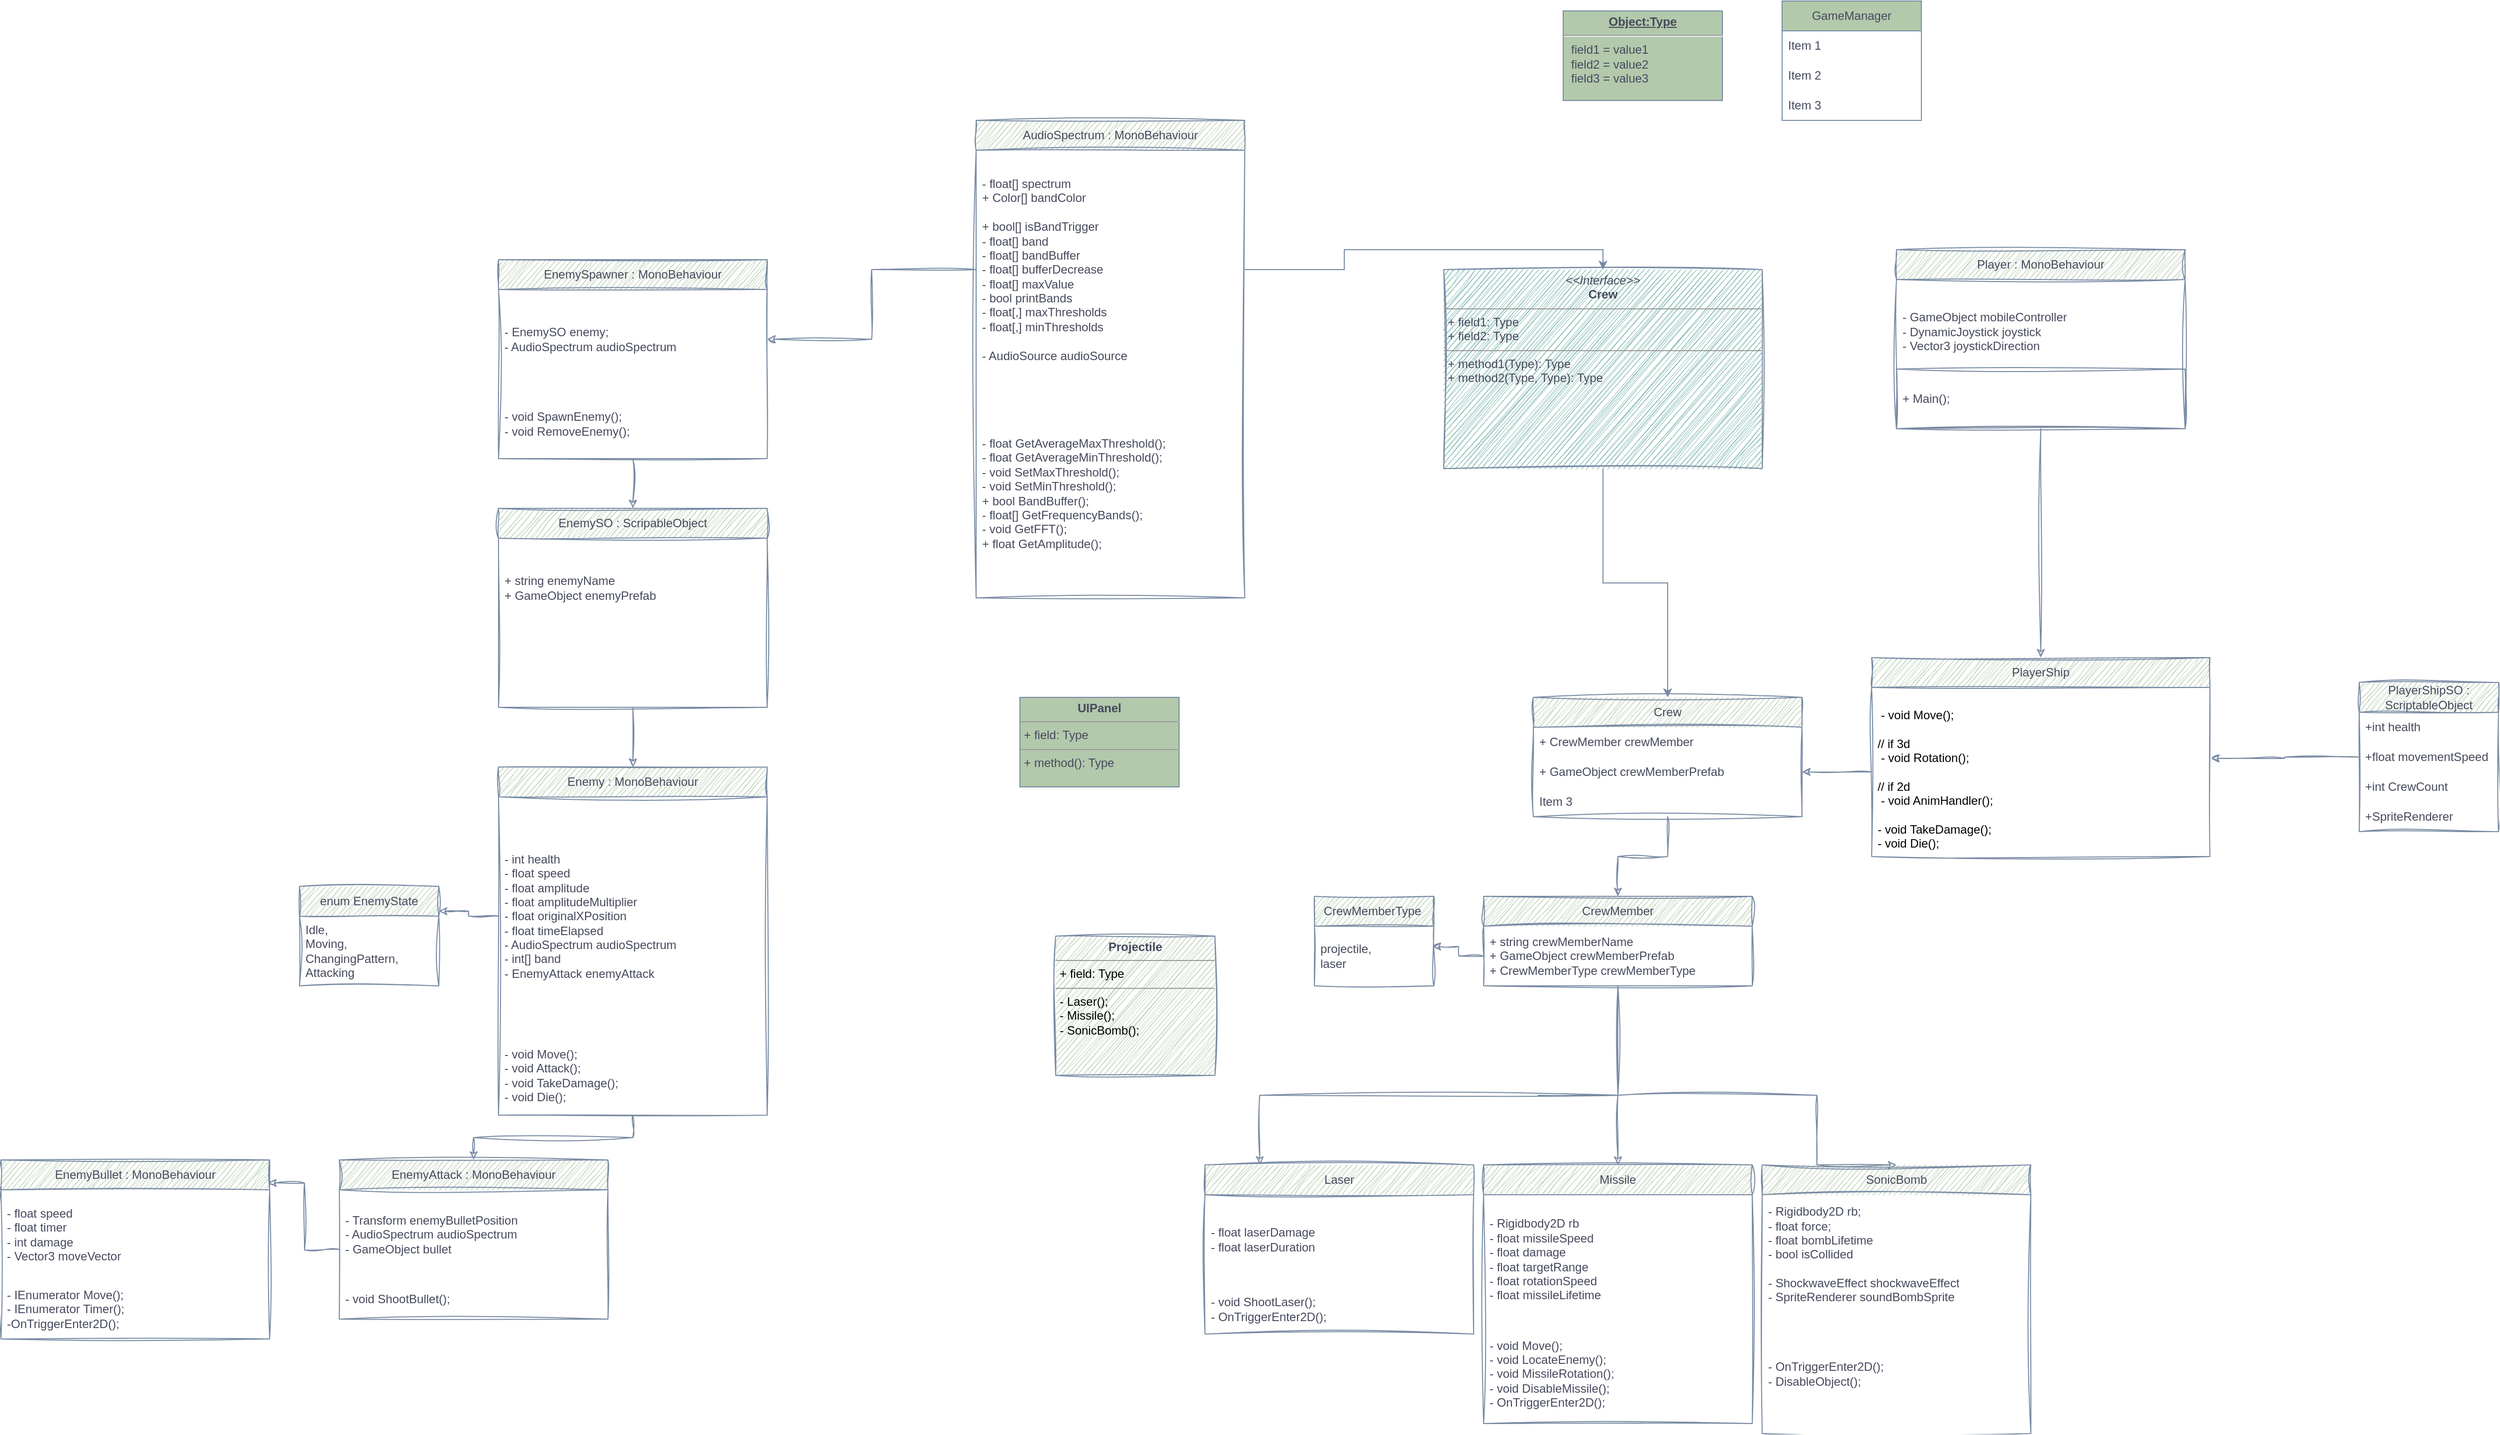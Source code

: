 <mxfile version="22.1.18" type="github">
  <diagram name="Sayfa -1" id="yCrZOPDf6HmHTxJyL4QL">
    <mxGraphModel dx="3434" dy="2573" grid="1" gridSize="10" guides="1" tooltips="1" connect="1" arrows="1" fold="1" page="1" pageScale="1" pageWidth="827" pageHeight="1169" background="none" math="0" shadow="0">
      <root>
        <mxCell id="0" />
        <mxCell id="1" parent="0" />
        <mxCell id="bwt9VeVOE_LFPgZfpiQ7-2" value="AudioSpectrum : MonoBehaviour" style="swimlane;fontStyle=0;childLayout=stackLayout;horizontal=1;startSize=30;horizontalStack=0;resizeParent=1;resizeParentMax=0;resizeLast=0;collapsible=1;marginBottom=0;whiteSpace=wrap;html=1;labelBackgroundColor=none;rounded=0;sketch=1;curveFitting=1;jiggle=2;fillColor=#B2C9AB;strokeColor=#788AA3;fontColor=#46495D;" vertex="1" parent="1">
          <mxGeometry x="210" y="-430" width="270" height="480" as="geometry">
            <mxRectangle x="330" y="430" width="60" height="30" as="alternateBounds" />
          </mxGeometry>
        </mxCell>
        <mxCell id="bwt9VeVOE_LFPgZfpiQ7-3" value="- float[] spectrum&lt;br&gt;+ Color[] bandColor&lt;br&gt;&lt;br&gt;+ bool[] isBandTrigger&lt;br&gt;- float[] band&lt;br&gt;- float[] bandBuffer&lt;br&gt;- float[] bufferDecrease&lt;br&gt;- float[] maxValue&lt;br&gt;- bool printBands&lt;br&gt;- float[,] maxThresholds&lt;br&gt;- float[,] minThresholds&lt;br&gt;&lt;br&gt;- AudioSource audioSource" style="text;strokeColor=none;fillColor=none;align=left;verticalAlign=middle;spacingLeft=4;spacingRight=4;overflow=hidden;points=[[0,0.5],[1,0.5]];portConstraint=eastwest;rotatable=0;whiteSpace=wrap;html=1;labelBackgroundColor=none;rounded=0;sketch=1;curveFitting=1;jiggle=2;fontColor=#46495D;" vertex="1" parent="bwt9VeVOE_LFPgZfpiQ7-2">
          <mxGeometry y="30" width="270" height="240" as="geometry" />
        </mxCell>
        <mxCell id="bwt9VeVOE_LFPgZfpiQ7-4" value="- float GetAverageMaxThreshold();&lt;br&gt;- float GetAverageMinThreshold();&lt;br&gt;- void SetMaxThreshold();&lt;br&gt;- void SetMinThreshold();&lt;br&gt;+ bool BandBuffer();&lt;br&gt;- float[] GetFrequencyBands();&lt;br&gt;- void GetFFT();&lt;br&gt;+ float GetAmplitude();" style="text;fillColor=none;align=left;verticalAlign=middle;spacingLeft=4;spacingRight=4;overflow=hidden;points=[[0,0.5],[1,0.5]];portConstraint=eastwest;rotatable=0;whiteSpace=wrap;html=1;labelBackgroundColor=none;rounded=0;sketch=1;curveFitting=1;jiggle=2;fontColor=#46495D;" vertex="1" parent="bwt9VeVOE_LFPgZfpiQ7-2">
          <mxGeometry y="270" width="270" height="210" as="geometry" />
        </mxCell>
        <mxCell id="bwt9VeVOE_LFPgZfpiQ7-5" style="edgeStyle=orthogonalEdgeStyle;rounded=0;orthogonalLoop=1;jettySize=auto;html=1;entryX=0.5;entryY=0;entryDx=0;entryDy=0;labelBackgroundColor=none;fontColor=default;sketch=1;curveFitting=1;jiggle=2;strokeColor=#788AA3;" edge="1" parent="1" source="bwt9VeVOE_LFPgZfpiQ7-6" target="bwt9VeVOE_LFPgZfpiQ7-40">
          <mxGeometry relative="1" as="geometry" />
        </mxCell>
        <mxCell id="bwt9VeVOE_LFPgZfpiQ7-6" value="Enemy : MonoBehaviour" style="swimlane;fontStyle=0;childLayout=stackLayout;horizontal=1;startSize=30;horizontalStack=0;resizeParent=1;resizeParentMax=0;resizeLast=0;collapsible=1;marginBottom=0;whiteSpace=wrap;html=1;labelBackgroundColor=none;rounded=0;sketch=1;curveFitting=1;jiggle=2;fillColor=#B2C9AB;strokeColor=#788AA3;fontColor=#46495D;" vertex="1" parent="1">
          <mxGeometry x="-270" y="220" width="270" height="350" as="geometry">
            <mxRectangle x="330" y="430" width="60" height="30" as="alternateBounds" />
          </mxGeometry>
        </mxCell>
        <mxCell id="bwt9VeVOE_LFPgZfpiQ7-7" value="- int health&lt;br&gt;- float speed&lt;br&gt;- float amplitude&lt;br&gt;- float amplitudeMultiplier&lt;br&gt;- float originalXPosition&lt;br&gt;- float timeElapsed&lt;br&gt;- AudioSpectrum audioSpectrum&lt;br&gt;- int[] band&lt;br&gt;- EnemyAttack enemyAttack" style="text;strokeColor=none;fillColor=none;align=left;verticalAlign=middle;spacingLeft=4;spacingRight=4;overflow=hidden;points=[[0,0.5],[1,0.5]];portConstraint=eastwest;rotatable=0;whiteSpace=wrap;html=1;labelBackgroundColor=none;rounded=0;sketch=1;curveFitting=1;jiggle=2;fontColor=#46495D;" vertex="1" parent="bwt9VeVOE_LFPgZfpiQ7-6">
          <mxGeometry y="30" width="270" height="240" as="geometry" />
        </mxCell>
        <mxCell id="bwt9VeVOE_LFPgZfpiQ7-8" value="- void Move();&lt;br&gt;- void Attack();&lt;br&gt;- void TakeDamage();&lt;br&gt;- void Die();" style="text;fillColor=none;align=left;verticalAlign=middle;spacingLeft=4;spacingRight=4;overflow=hidden;points=[[0,0.5],[1,0.5]];portConstraint=eastwest;rotatable=0;whiteSpace=wrap;html=1;labelBackgroundColor=none;rounded=0;sketch=1;curveFitting=1;jiggle=2;fontColor=#46495D;" vertex="1" parent="bwt9VeVOE_LFPgZfpiQ7-6">
          <mxGeometry y="270" width="270" height="80" as="geometry" />
        </mxCell>
        <mxCell id="bwt9VeVOE_LFPgZfpiQ7-77" style="edgeStyle=orthogonalEdgeStyle;rounded=0;orthogonalLoop=1;jettySize=auto;html=1;entryX=0.5;entryY=0;entryDx=0;entryDy=0;labelBackgroundColor=none;fontColor=default;sketch=1;curveFitting=1;jiggle=2;strokeColor=#788AA3;" edge="1" parent="1" source="bwt9VeVOE_LFPgZfpiQ7-9" target="bwt9VeVOE_LFPgZfpiQ7-60">
          <mxGeometry relative="1" as="geometry" />
        </mxCell>
        <mxCell id="bwt9VeVOE_LFPgZfpiQ7-9" value="Player : MonoBehaviour&lt;br&gt;" style="swimlane;fontStyle=0;childLayout=stackLayout;horizontal=1;startSize=30;horizontalStack=0;resizeParent=1;resizeParentMax=0;resizeLast=0;collapsible=1;marginBottom=0;whiteSpace=wrap;html=1;labelBackgroundColor=none;rounded=0;sketch=1;curveFitting=1;jiggle=2;fillColor=#B2C9AB;strokeColor=#788AA3;fontColor=#46495D;" vertex="1" parent="1">
          <mxGeometry x="1135" y="-300" width="290" height="180" as="geometry">
            <mxRectangle x="330" y="430" width="60" height="30" as="alternateBounds" />
          </mxGeometry>
        </mxCell>
        <mxCell id="bwt9VeVOE_LFPgZfpiQ7-10" value="&lt;br&gt;- GameObject mobileController&lt;br&gt;- DynamicJoystick joystick&lt;br&gt;- Vector3 joystickDirection" style="text;strokeColor=none;fillColor=none;align=left;verticalAlign=middle;spacingLeft=4;spacingRight=4;overflow=hidden;points=[[0,0.5],[1,0.5]];portConstraint=eastwest;rotatable=0;whiteSpace=wrap;html=1;labelBackgroundColor=none;rounded=0;sketch=1;curveFitting=1;jiggle=2;fontColor=#46495D;" vertex="1" parent="bwt9VeVOE_LFPgZfpiQ7-9">
          <mxGeometry y="30" width="290" height="90" as="geometry" />
        </mxCell>
        <mxCell id="bwt9VeVOE_LFPgZfpiQ7-11" value="+ Main();" style="text;fillColor=none;align=left;verticalAlign=middle;spacingLeft=4;spacingRight=4;overflow=hidden;points=[[0,0.5],[1,0.5]];portConstraint=eastwest;rotatable=0;whiteSpace=wrap;html=1;labelBackgroundColor=none;rounded=0;sketch=1;curveFitting=1;jiggle=2;fontColor=#46495D;strokeColor=#788AA3;" vertex="1" parent="bwt9VeVOE_LFPgZfpiQ7-9">
          <mxGeometry y="120" width="290" height="60" as="geometry" />
        </mxCell>
        <mxCell id="bwt9VeVOE_LFPgZfpiQ7-12" style="edgeStyle=orthogonalEdgeStyle;rounded=0;orthogonalLoop=1;jettySize=auto;html=1;entryX=0.5;entryY=0;entryDx=0;entryDy=0;labelBackgroundColor=none;fontColor=default;sketch=1;curveFitting=1;jiggle=2;strokeColor=#788AA3;" edge="1" parent="1" source="bwt9VeVOE_LFPgZfpiQ7-13" target="bwt9VeVOE_LFPgZfpiQ7-22">
          <mxGeometry relative="1" as="geometry" />
        </mxCell>
        <mxCell id="bwt9VeVOE_LFPgZfpiQ7-13" value="Crew" style="swimlane;fontStyle=0;childLayout=stackLayout;horizontal=1;startSize=30;horizontalStack=0;resizeParent=1;resizeParentMax=0;resizeLast=0;collapsible=1;marginBottom=0;whiteSpace=wrap;html=1;labelBackgroundColor=none;rounded=0;sketch=1;curveFitting=1;jiggle=2;fillColor=#B2C9AB;strokeColor=#788AA3;fontColor=#46495D;" vertex="1" parent="1">
          <mxGeometry x="770" y="150" width="270" height="120" as="geometry">
            <mxRectangle x="330" y="430" width="60" height="30" as="alternateBounds" />
          </mxGeometry>
        </mxCell>
        <mxCell id="bwt9VeVOE_LFPgZfpiQ7-14" value="+ CrewMember crewMember" style="text;strokeColor=none;fillColor=none;align=left;verticalAlign=middle;spacingLeft=4;spacingRight=4;overflow=hidden;points=[[0,0.5],[1,0.5]];portConstraint=eastwest;rotatable=0;whiteSpace=wrap;html=1;labelBackgroundColor=none;rounded=0;sketch=1;curveFitting=1;jiggle=2;fontColor=#46495D;" vertex="1" parent="bwt9VeVOE_LFPgZfpiQ7-13">
          <mxGeometry y="30" width="270" height="30" as="geometry" />
        </mxCell>
        <mxCell id="bwt9VeVOE_LFPgZfpiQ7-15" value="+ GameObject crewMemberPrefab" style="text;strokeColor=none;fillColor=none;align=left;verticalAlign=middle;spacingLeft=4;spacingRight=4;overflow=hidden;points=[[0,0.5],[1,0.5]];portConstraint=eastwest;rotatable=0;whiteSpace=wrap;html=1;labelBackgroundColor=none;rounded=0;sketch=1;curveFitting=1;jiggle=2;fontColor=#46495D;" vertex="1" parent="bwt9VeVOE_LFPgZfpiQ7-13">
          <mxGeometry y="60" width="270" height="30" as="geometry" />
        </mxCell>
        <mxCell id="bwt9VeVOE_LFPgZfpiQ7-16" value="Item 3" style="text;strokeColor=none;fillColor=none;align=left;verticalAlign=middle;spacingLeft=4;spacingRight=4;overflow=hidden;points=[[0,0.5],[1,0.5]];portConstraint=eastwest;rotatable=0;whiteSpace=wrap;html=1;labelBackgroundColor=none;rounded=0;sketch=1;curveFitting=1;jiggle=2;fontColor=#46495D;" vertex="1" parent="bwt9VeVOE_LFPgZfpiQ7-13">
          <mxGeometry y="90" width="270" height="30" as="geometry" />
        </mxCell>
        <mxCell id="bwt9VeVOE_LFPgZfpiQ7-20" style="edgeStyle=orthogonalEdgeStyle;rounded=0;orthogonalLoop=1;jettySize=auto;html=1;labelBackgroundColor=none;fontColor=default;sketch=1;curveFitting=1;jiggle=2;strokeColor=#788AA3;" edge="1" parent="1" source="bwt9VeVOE_LFPgZfpiQ7-22" target="bwt9VeVOE_LFPgZfpiQ7-24">
          <mxGeometry relative="1" as="geometry">
            <Array as="points">
              <mxPoint x="855" y="550" />
              <mxPoint x="495" y="550" />
            </Array>
          </mxGeometry>
        </mxCell>
        <mxCell id="bwt9VeVOE_LFPgZfpiQ7-21" style="edgeStyle=orthogonalEdgeStyle;rounded=0;orthogonalLoop=1;jettySize=auto;html=1;entryX=0.5;entryY=0;entryDx=0;entryDy=0;labelBackgroundColor=none;fontColor=default;sketch=1;curveFitting=1;jiggle=2;strokeColor=#788AA3;" edge="1" parent="1" source="bwt9VeVOE_LFPgZfpiQ7-22" target="bwt9VeVOE_LFPgZfpiQ7-31">
          <mxGeometry relative="1" as="geometry">
            <Array as="points">
              <mxPoint x="855" y="550" />
              <mxPoint x="1055" y="550" />
            </Array>
          </mxGeometry>
        </mxCell>
        <mxCell id="bwt9VeVOE_LFPgZfpiQ7-22" value="CrewMember" style="swimlane;fontStyle=0;childLayout=stackLayout;horizontal=1;startSize=30;horizontalStack=0;resizeParent=1;resizeParentMax=0;resizeLast=0;collapsible=1;marginBottom=0;whiteSpace=wrap;html=1;labelBackgroundColor=none;rounded=0;sketch=1;curveFitting=1;jiggle=2;fillColor=#B2C9AB;strokeColor=#788AA3;fontColor=#46495D;" vertex="1" parent="1">
          <mxGeometry x="720" y="350" width="270" height="90" as="geometry">
            <mxRectangle x="330" y="430" width="60" height="30" as="alternateBounds" />
          </mxGeometry>
        </mxCell>
        <mxCell id="bwt9VeVOE_LFPgZfpiQ7-23" value="+ string crewMemberName&lt;br&gt;+ GameObject crewMemberPrefab&lt;br&gt;+ CrewMemberType crewMemberType" style="text;strokeColor=none;fillColor=none;align=left;verticalAlign=middle;spacingLeft=4;spacingRight=4;overflow=hidden;points=[[0,0.5],[1,0.5]];portConstraint=eastwest;rotatable=0;whiteSpace=wrap;html=1;labelBackgroundColor=none;rounded=0;sketch=1;curveFitting=1;jiggle=2;fontColor=#46495D;" vertex="1" parent="bwt9VeVOE_LFPgZfpiQ7-22">
          <mxGeometry y="30" width="270" height="60" as="geometry" />
        </mxCell>
        <mxCell id="bwt9VeVOE_LFPgZfpiQ7-24" value="Laser" style="swimlane;fontStyle=0;childLayout=stackLayout;horizontal=1;startSize=30;horizontalStack=0;resizeParent=1;resizeParentMax=0;resizeLast=0;collapsible=1;marginBottom=0;whiteSpace=wrap;html=1;labelBackgroundColor=none;rounded=0;sketch=1;curveFitting=1;jiggle=2;fillColor=#B2C9AB;strokeColor=#788AA3;fontColor=#46495D;" vertex="1" parent="1">
          <mxGeometry x="440" y="620" width="270" height="170" as="geometry">
            <mxRectangle x="330" y="430" width="60" height="30" as="alternateBounds" />
          </mxGeometry>
        </mxCell>
        <mxCell id="bwt9VeVOE_LFPgZfpiQ7-25" value="- float laserDamage&lt;br&gt;- float laserDuration" style="text;strokeColor=none;fillColor=none;align=left;verticalAlign=middle;spacingLeft=4;spacingRight=4;overflow=hidden;points=[[0,0.5],[1,0.5]];portConstraint=eastwest;rotatable=0;whiteSpace=wrap;html=1;labelBackgroundColor=none;rounded=0;sketch=1;curveFitting=1;jiggle=2;fontColor=#46495D;" vertex="1" parent="bwt9VeVOE_LFPgZfpiQ7-24">
          <mxGeometry y="30" width="270" height="90" as="geometry" />
        </mxCell>
        <mxCell id="bwt9VeVOE_LFPgZfpiQ7-26" value="- void ShootLaser();&lt;br&gt;- OnTriggerEnter2D();" style="text;fillColor=none;align=left;verticalAlign=middle;spacingLeft=4;spacingRight=4;overflow=hidden;points=[[0,0.5],[1,0.5]];portConstraint=eastwest;rotatable=0;whiteSpace=wrap;html=1;labelBackgroundColor=none;rounded=0;sketch=1;curveFitting=1;jiggle=2;fontColor=#46495D;" vertex="1" parent="bwt9VeVOE_LFPgZfpiQ7-24">
          <mxGeometry y="120" width="270" height="50" as="geometry" />
        </mxCell>
        <mxCell id="bwt9VeVOE_LFPgZfpiQ7-27" style="edgeStyle=orthogonalEdgeStyle;rounded=0;orthogonalLoop=1;jettySize=auto;html=1;labelBackgroundColor=none;fontColor=default;sketch=1;curveFitting=1;jiggle=2;strokeColor=#788AA3;" edge="1" parent="1" target="bwt9VeVOE_LFPgZfpiQ7-28">
          <mxGeometry relative="1" as="geometry">
            <mxPoint x="775" y="550" as="sourcePoint" />
            <Array as="points">
              <mxPoint x="855" y="550" />
            </Array>
          </mxGeometry>
        </mxCell>
        <mxCell id="bwt9VeVOE_LFPgZfpiQ7-28" value="Missile" style="swimlane;fontStyle=0;childLayout=stackLayout;horizontal=1;startSize=30;horizontalStack=0;resizeParent=1;resizeParentMax=0;resizeLast=0;collapsible=1;marginBottom=0;whiteSpace=wrap;html=1;labelBackgroundColor=none;rounded=0;sketch=1;curveFitting=1;jiggle=2;fillColor=#B2C9AB;strokeColor=#788AA3;fontColor=#46495D;" vertex="1" parent="1">
          <mxGeometry x="720" y="620" width="270" height="260" as="geometry">
            <mxRectangle x="330" y="430" width="60" height="30" as="alternateBounds" />
          </mxGeometry>
        </mxCell>
        <mxCell id="bwt9VeVOE_LFPgZfpiQ7-29" value="- Rigidbody2D rb&lt;br&gt;- float missileSpeed&lt;br&gt;- float damage&lt;br&gt;- float targetRange&lt;br&gt;- float rotationSpeed&lt;br&gt;- float missileLifetime" style="text;strokeColor=none;fillColor=none;align=left;verticalAlign=middle;spacingLeft=4;spacingRight=4;overflow=hidden;points=[[0,0.5],[1,0.5]];portConstraint=eastwest;rotatable=0;whiteSpace=wrap;html=1;labelBackgroundColor=none;rounded=0;sketch=1;curveFitting=1;jiggle=2;fontColor=#46495D;" vertex="1" parent="bwt9VeVOE_LFPgZfpiQ7-28">
          <mxGeometry y="30" width="270" height="130" as="geometry" />
        </mxCell>
        <mxCell id="bwt9VeVOE_LFPgZfpiQ7-30" value="- void Move();&lt;br&gt;- void LocateEnemy();&lt;br&gt;- void MissileRotation();&lt;br&gt;- void DisableMissile();&lt;br&gt;- OnTriggerEnter2D();" style="text;fillColor=none;align=left;verticalAlign=middle;spacingLeft=4;spacingRight=4;overflow=hidden;points=[[0,0.5],[1,0.5]];portConstraint=eastwest;rotatable=0;whiteSpace=wrap;html=1;labelBackgroundColor=none;rounded=0;sketch=1;curveFitting=1;jiggle=2;fontColor=#46495D;" vertex="1" parent="bwt9VeVOE_LFPgZfpiQ7-28">
          <mxGeometry y="160" width="270" height="100" as="geometry" />
        </mxCell>
        <mxCell id="bwt9VeVOE_LFPgZfpiQ7-31" value="SonicBomb" style="swimlane;fontStyle=0;childLayout=stackLayout;horizontal=1;startSize=30;horizontalStack=0;resizeParent=1;resizeParentMax=0;resizeLast=0;collapsible=1;marginBottom=0;whiteSpace=wrap;html=1;labelBackgroundColor=none;rounded=0;sketch=1;curveFitting=1;jiggle=2;fillColor=#B2C9AB;strokeColor=#788AA3;fontColor=#46495D;" vertex="1" parent="1">
          <mxGeometry x="1000" y="620" width="270" height="270" as="geometry">
            <mxRectangle x="330" y="430" width="60" height="30" as="alternateBounds" />
          </mxGeometry>
        </mxCell>
        <mxCell id="bwt9VeVOE_LFPgZfpiQ7-32" value="- Rigidbody2D rb;&lt;br&gt;- float force;&lt;br&gt;- float bombLifetime&lt;br&gt;- bool isCollided&lt;br&gt;&lt;br&gt;- ShockwaveEffect shockwaveEffect&lt;br&gt;- SpriteRenderer soundBombSprite" style="text;strokeColor=none;fillColor=none;align=left;verticalAlign=middle;spacingLeft=4;spacingRight=4;overflow=hidden;points=[[0,0.5],[1,0.5]];portConstraint=eastwest;rotatable=0;whiteSpace=wrap;html=1;labelBackgroundColor=none;rounded=0;sketch=1;curveFitting=1;jiggle=2;fontColor=#46495D;" vertex="1" parent="bwt9VeVOE_LFPgZfpiQ7-31">
          <mxGeometry y="30" width="270" height="120" as="geometry" />
        </mxCell>
        <mxCell id="bwt9VeVOE_LFPgZfpiQ7-33" value="- OnTriggerEnter2D();&lt;br&gt;- DisableObject();" style="text;fillColor=none;align=left;verticalAlign=middle;spacingLeft=4;spacingRight=4;overflow=hidden;points=[[0,0.5],[1,0.5]];portConstraint=eastwest;rotatable=0;whiteSpace=wrap;html=1;labelBackgroundColor=none;rounded=0;sketch=1;curveFitting=1;jiggle=2;fontColor=#46495D;" vertex="1" parent="bwt9VeVOE_LFPgZfpiQ7-31">
          <mxGeometry y="150" width="270" height="120" as="geometry" />
        </mxCell>
        <mxCell id="bwt9VeVOE_LFPgZfpiQ7-34" value="CrewMemberType&amp;nbsp;" style="swimlane;fontStyle=0;childLayout=stackLayout;horizontal=1;startSize=30;horizontalStack=0;resizeParent=1;resizeParentMax=0;resizeLast=0;collapsible=1;marginBottom=0;whiteSpace=wrap;html=1;labelBackgroundColor=none;rounded=0;sketch=1;curveFitting=1;jiggle=2;fillColor=#B2C9AB;strokeColor=#788AA3;fontColor=#46495D;" vertex="1" parent="1">
          <mxGeometry x="550" y="350" width="120" height="90" as="geometry">
            <mxRectangle x="550" y="350" width="60" height="30" as="alternateBounds" />
          </mxGeometry>
        </mxCell>
        <mxCell id="bwt9VeVOE_LFPgZfpiQ7-35" value="projectile,&lt;br&gt;laser" style="text;strokeColor=none;fillColor=none;align=left;verticalAlign=middle;spacingLeft=4;spacingRight=4;overflow=hidden;points=[[0,0.5],[1,0.5]];portConstraint=eastwest;rotatable=0;whiteSpace=wrap;html=1;labelBackgroundColor=none;rounded=0;sketch=1;curveFitting=1;jiggle=2;fontColor=#46495D;" vertex="1" parent="bwt9VeVOE_LFPgZfpiQ7-34">
          <mxGeometry y="30" width="120" height="60" as="geometry" />
        </mxCell>
        <mxCell id="bwt9VeVOE_LFPgZfpiQ7-36" style="edgeStyle=orthogonalEdgeStyle;rounded=0;orthogonalLoop=1;jettySize=auto;html=1;exitX=0;exitY=0.5;exitDx=0;exitDy=0;entryX=0.989;entryY=0.342;entryDx=0;entryDy=0;entryPerimeter=0;labelBackgroundColor=none;fontColor=default;sketch=1;curveFitting=1;jiggle=2;strokeColor=#788AA3;" edge="1" parent="1" source="bwt9VeVOE_LFPgZfpiQ7-23" target="bwt9VeVOE_LFPgZfpiQ7-35">
          <mxGeometry relative="1" as="geometry" />
        </mxCell>
        <mxCell id="bwt9VeVOE_LFPgZfpiQ7-37" value="enum EnemyState" style="swimlane;fontStyle=0;childLayout=stackLayout;horizontal=1;startSize=30;horizontalStack=0;resizeParent=1;resizeParentMax=0;resizeLast=0;collapsible=1;marginBottom=0;whiteSpace=wrap;html=1;labelBackgroundColor=none;rounded=0;sketch=1;curveFitting=1;jiggle=2;fillColor=#B2C9AB;strokeColor=#788AA3;fontColor=#46495D;" vertex="1" parent="1">
          <mxGeometry x="-470" y="340" width="140" height="100" as="geometry">
            <mxRectangle x="330" y="430" width="60" height="30" as="alternateBounds" />
          </mxGeometry>
        </mxCell>
        <mxCell id="bwt9VeVOE_LFPgZfpiQ7-38" value="Idle,&lt;br&gt;Moving,&lt;br&gt;ChangingPattern,&lt;br&gt;Attacking" style="text;strokeColor=none;fillColor=none;align=left;verticalAlign=middle;spacingLeft=4;spacingRight=4;overflow=hidden;points=[[0,0.5],[1,0.5]];portConstraint=eastwest;rotatable=0;whiteSpace=wrap;html=1;labelBackgroundColor=none;rounded=0;sketch=1;curveFitting=1;jiggle=2;fontColor=#46495D;" vertex="1" parent="bwt9VeVOE_LFPgZfpiQ7-37">
          <mxGeometry y="30" width="140" height="70" as="geometry" />
        </mxCell>
        <mxCell id="bwt9VeVOE_LFPgZfpiQ7-39" style="edgeStyle=orthogonalEdgeStyle;rounded=0;orthogonalLoop=1;jettySize=auto;html=1;entryX=1;entryY=0.25;entryDx=0;entryDy=0;labelBackgroundColor=none;fontColor=default;sketch=1;curveFitting=1;jiggle=2;strokeColor=#788AA3;" edge="1" parent="1" source="bwt9VeVOE_LFPgZfpiQ7-7" target="bwt9VeVOE_LFPgZfpiQ7-37">
          <mxGeometry relative="1" as="geometry" />
        </mxCell>
        <mxCell id="bwt9VeVOE_LFPgZfpiQ7-40" value="EnemyAttack : MonoBehaviour" style="swimlane;fontStyle=0;childLayout=stackLayout;horizontal=1;startSize=30;horizontalStack=0;resizeParent=1;resizeParentMax=0;resizeLast=0;collapsible=1;marginBottom=0;whiteSpace=wrap;html=1;labelBackgroundColor=none;rounded=0;sketch=1;curveFitting=1;jiggle=2;fillColor=#B2C9AB;strokeColor=#788AA3;fontColor=#46495D;" vertex="1" parent="1">
          <mxGeometry x="-430" y="615" width="270" height="160" as="geometry">
            <mxRectangle x="330" y="430" width="60" height="30" as="alternateBounds" />
          </mxGeometry>
        </mxCell>
        <mxCell id="bwt9VeVOE_LFPgZfpiQ7-41" value="- Transform enemyBulletPosition&lt;br&gt;- AudioSpectrum audioSpectrum&lt;br&gt;- GameObject bullet" style="text;strokeColor=none;fillColor=none;align=left;verticalAlign=middle;spacingLeft=4;spacingRight=4;overflow=hidden;points=[[0,0.5],[1,0.5]];portConstraint=eastwest;rotatable=0;whiteSpace=wrap;html=1;labelBackgroundColor=none;rounded=0;sketch=1;curveFitting=1;jiggle=2;fontColor=#46495D;" vertex="1" parent="bwt9VeVOE_LFPgZfpiQ7-40">
          <mxGeometry y="30" width="270" height="90" as="geometry" />
        </mxCell>
        <mxCell id="bwt9VeVOE_LFPgZfpiQ7-42" value="- void ShootBullet();" style="text;fillColor=none;align=left;verticalAlign=middle;spacingLeft=4;spacingRight=4;overflow=hidden;points=[[0,0.5],[1,0.5]];portConstraint=eastwest;rotatable=0;whiteSpace=wrap;html=1;labelBackgroundColor=none;rounded=0;sketch=1;curveFitting=1;jiggle=2;fontColor=#46495D;" vertex="1" parent="bwt9VeVOE_LFPgZfpiQ7-40">
          <mxGeometry y="120" width="270" height="40" as="geometry" />
        </mxCell>
        <mxCell id="bwt9VeVOE_LFPgZfpiQ7-43" value="EnemyBullet : MonoBehaviour" style="swimlane;fontStyle=0;childLayout=stackLayout;horizontal=1;startSize=30;horizontalStack=0;resizeParent=1;resizeParentMax=0;resizeLast=0;collapsible=1;marginBottom=0;whiteSpace=wrap;html=1;labelBackgroundColor=none;rounded=0;sketch=1;curveFitting=1;jiggle=2;fillColor=#B2C9AB;strokeColor=#788AA3;fontColor=#46495D;" vertex="1" parent="1">
          <mxGeometry x="-770" y="615" width="270" height="180" as="geometry">
            <mxRectangle x="330" y="430" width="60" height="30" as="alternateBounds" />
          </mxGeometry>
        </mxCell>
        <mxCell id="bwt9VeVOE_LFPgZfpiQ7-44" value="- float speed&lt;br&gt;- float timer&lt;br&gt;- int damage&lt;br&gt;- Vector3 moveVector" style="text;strokeColor=none;fillColor=none;align=left;verticalAlign=middle;spacingLeft=4;spacingRight=4;overflow=hidden;points=[[0,0.5],[1,0.5]];portConstraint=eastwest;rotatable=0;whiteSpace=wrap;html=1;labelBackgroundColor=none;rounded=0;sketch=1;curveFitting=1;jiggle=2;fontColor=#46495D;" vertex="1" parent="bwt9VeVOE_LFPgZfpiQ7-43">
          <mxGeometry y="30" width="270" height="90" as="geometry" />
        </mxCell>
        <mxCell id="bwt9VeVOE_LFPgZfpiQ7-45" value="- IEnumerator Move();&lt;br&gt;- IEnumerator Timer();&lt;br&gt;-OnTriggerEnter2D();" style="text;fillColor=none;align=left;verticalAlign=middle;spacingLeft=4;spacingRight=4;overflow=hidden;points=[[0,0.5],[1,0.5]];portConstraint=eastwest;rotatable=0;whiteSpace=wrap;html=1;labelBackgroundColor=none;rounded=0;sketch=1;curveFitting=1;jiggle=2;fontColor=#46495D;" vertex="1" parent="bwt9VeVOE_LFPgZfpiQ7-43">
          <mxGeometry y="120" width="270" height="60" as="geometry" />
        </mxCell>
        <mxCell id="bwt9VeVOE_LFPgZfpiQ7-46" style="edgeStyle=orthogonalEdgeStyle;rounded=0;orthogonalLoop=1;jettySize=auto;html=1;entryX=0.994;entryY=0.129;entryDx=0;entryDy=0;entryPerimeter=0;labelBackgroundColor=none;fontColor=default;sketch=1;curveFitting=1;jiggle=2;strokeColor=#788AA3;" edge="1" parent="1" target="bwt9VeVOE_LFPgZfpiQ7-43">
          <mxGeometry relative="1" as="geometry">
            <mxPoint x="-430" y="705" as="sourcePoint" />
          </mxGeometry>
        </mxCell>
        <mxCell id="bwt9VeVOE_LFPgZfpiQ7-47" style="edgeStyle=orthogonalEdgeStyle;rounded=0;orthogonalLoop=1;jettySize=auto;html=1;entryX=0.5;entryY=0;entryDx=0;entryDy=0;labelBackgroundColor=none;fontColor=default;sketch=1;curveFitting=1;jiggle=2;strokeColor=#788AA3;" edge="1" parent="1" source="bwt9VeVOE_LFPgZfpiQ7-48" target="bwt9VeVOE_LFPgZfpiQ7-53">
          <mxGeometry relative="1" as="geometry" />
        </mxCell>
        <mxCell id="bwt9VeVOE_LFPgZfpiQ7-48" value="EnemySpawner : MonoBehaviour" style="swimlane;fontStyle=0;childLayout=stackLayout;horizontal=1;startSize=30;horizontalStack=0;resizeParent=1;resizeParentMax=0;resizeLast=0;collapsible=1;marginBottom=0;whiteSpace=wrap;html=1;labelBackgroundColor=none;rounded=0;sketch=1;curveFitting=1;jiggle=2;fillColor=#B2C9AB;strokeColor=#788AA3;fontColor=#46495D;" vertex="1" parent="1">
          <mxGeometry x="-270" y="-290" width="270" height="200" as="geometry">
            <mxRectangle x="330" y="430" width="60" height="30" as="alternateBounds" />
          </mxGeometry>
        </mxCell>
        <mxCell id="bwt9VeVOE_LFPgZfpiQ7-49" value="- EnemySO enemy;&lt;br&gt;- AudioSpectrum audioSpectrum" style="text;strokeColor=none;fillColor=none;align=left;verticalAlign=middle;spacingLeft=4;spacingRight=4;overflow=hidden;points=[[0,0.5],[1,0.5]];portConstraint=eastwest;rotatable=0;whiteSpace=wrap;html=1;labelBackgroundColor=none;rounded=0;sketch=1;curveFitting=1;jiggle=2;fontColor=#46495D;" vertex="1" parent="bwt9VeVOE_LFPgZfpiQ7-48">
          <mxGeometry y="30" width="270" height="100" as="geometry" />
        </mxCell>
        <mxCell id="bwt9VeVOE_LFPgZfpiQ7-50" value="- void SpawnEnemy();&lt;br&gt;- void RemoveEnemy();" style="text;fillColor=none;align=left;verticalAlign=middle;spacingLeft=4;spacingRight=4;overflow=hidden;points=[[0,0.5],[1,0.5]];portConstraint=eastwest;rotatable=0;whiteSpace=wrap;html=1;labelBackgroundColor=none;rounded=0;sketch=1;curveFitting=1;jiggle=2;fontColor=#46495D;" vertex="1" parent="bwt9VeVOE_LFPgZfpiQ7-48">
          <mxGeometry y="130" width="270" height="70" as="geometry" />
        </mxCell>
        <mxCell id="bwt9VeVOE_LFPgZfpiQ7-51" style="edgeStyle=orthogonalEdgeStyle;rounded=0;orthogonalLoop=1;jettySize=auto;html=1;entryX=1;entryY=0.5;entryDx=0;entryDy=0;labelBackgroundColor=none;fontColor=default;sketch=1;curveFitting=1;jiggle=2;strokeColor=#788AA3;" edge="1" parent="1" source="bwt9VeVOE_LFPgZfpiQ7-3" target="bwt9VeVOE_LFPgZfpiQ7-49">
          <mxGeometry relative="1" as="geometry" />
        </mxCell>
        <mxCell id="bwt9VeVOE_LFPgZfpiQ7-52" style="edgeStyle=orthogonalEdgeStyle;rounded=0;orthogonalLoop=1;jettySize=auto;html=1;entryX=0.5;entryY=0;entryDx=0;entryDy=0;labelBackgroundColor=none;fontColor=default;sketch=1;curveFitting=1;jiggle=2;strokeColor=#788AA3;" edge="1" parent="1" source="bwt9VeVOE_LFPgZfpiQ7-53" target="bwt9VeVOE_LFPgZfpiQ7-6">
          <mxGeometry relative="1" as="geometry" />
        </mxCell>
        <mxCell id="bwt9VeVOE_LFPgZfpiQ7-53" value="EnemySO : ScripableObject" style="swimlane;fontStyle=0;childLayout=stackLayout;horizontal=1;startSize=30;horizontalStack=0;resizeParent=1;resizeParentMax=0;resizeLast=0;collapsible=1;marginBottom=0;whiteSpace=wrap;html=1;labelBackgroundColor=none;rounded=0;sketch=1;curveFitting=1;jiggle=2;fillColor=#B2C9AB;strokeColor=#788AA3;fontColor=#46495D;" vertex="1" parent="1">
          <mxGeometry x="-270" y="-40" width="270" height="200" as="geometry">
            <mxRectangle x="330" y="430" width="60" height="30" as="alternateBounds" />
          </mxGeometry>
        </mxCell>
        <mxCell id="bwt9VeVOE_LFPgZfpiQ7-54" value="+ string enemyName&lt;br&gt;+ GameObject enemyPrefab" style="text;strokeColor=none;fillColor=none;align=left;verticalAlign=middle;spacingLeft=4;spacingRight=4;overflow=hidden;points=[[0,0.5],[1,0.5]];portConstraint=eastwest;rotatable=0;whiteSpace=wrap;html=1;labelBackgroundColor=none;rounded=0;sketch=1;curveFitting=1;jiggle=2;fontColor=#46495D;" vertex="1" parent="bwt9VeVOE_LFPgZfpiQ7-53">
          <mxGeometry y="30" width="270" height="100" as="geometry" />
        </mxCell>
        <mxCell id="bwt9VeVOE_LFPgZfpiQ7-55" value="" style="text;fillColor=none;align=left;verticalAlign=middle;spacingLeft=4;spacingRight=4;overflow=hidden;points=[[0,0.5],[1,0.5]];portConstraint=eastwest;rotatable=0;whiteSpace=wrap;html=1;labelBackgroundColor=none;rounded=0;sketch=1;curveFitting=1;jiggle=2;fontColor=#46495D;" vertex="1" parent="bwt9VeVOE_LFPgZfpiQ7-53">
          <mxGeometry y="130" width="270" height="70" as="geometry" />
        </mxCell>
        <mxCell id="bwt9VeVOE_LFPgZfpiQ7-60" value="PlayerShip" style="swimlane;fontStyle=0;childLayout=stackLayout;horizontal=1;startSize=30;horizontalStack=0;resizeParent=1;resizeParentMax=0;resizeLast=0;collapsible=1;marginBottom=0;whiteSpace=wrap;html=1;labelBackgroundColor=none;rounded=0;sketch=1;curveFitting=1;jiggle=2;fillColor=#B2C9AB;strokeColor=#788AA3;fontColor=#46495D;" vertex="1" parent="1">
          <mxGeometry x="1110" y="110" width="340" height="200" as="geometry" />
        </mxCell>
        <mxCell id="bwt9VeVOE_LFPgZfpiQ7-61" value="&lt;span style=&quot;background-color: rgb(255, 255, 255);&quot;&gt;&lt;font color=&quot;#000000&quot;&gt;&lt;br&gt;&lt;span style=&quot;font-family: Helvetica; font-size: 12px; font-style: normal; font-variant-ligatures: normal; font-variant-caps: normal; font-weight: 400; letter-spacing: normal; orphans: 2; text-align: left; text-indent: 0px; text-transform: none; widows: 2; word-spacing: 0px; -webkit-text-stroke-width: 0px; text-decoration-thickness: initial; text-decoration-style: initial; text-decoration-color: initial; float: none; display: inline !important;&quot;&gt;&amp;nbsp;- void Move();&lt;/span&gt;&lt;br style=&quot;border-color: rgb(0, 0, 0); font-family: Helvetica; font-size: 12px; font-style: normal; font-variant-ligatures: normal; font-variant-caps: normal; font-weight: 400; letter-spacing: normal; orphans: 2; text-align: left; text-indent: 0px; text-transform: none; widows: 2; word-spacing: 0px; -webkit-text-stroke-width: 0px; text-decoration-thickness: initial; text-decoration-style: initial; text-decoration-color: initial;&quot;&gt;&lt;br style=&quot;border-color: rgb(0, 0, 0); font-family: Helvetica; font-size: 12px; font-style: normal; font-variant-ligatures: normal; font-variant-caps: normal; font-weight: 400; letter-spacing: normal; orphans: 2; text-align: left; text-indent: 0px; text-transform: none; widows: 2; word-spacing: 0px; -webkit-text-stroke-width: 0px; text-decoration-thickness: initial; text-decoration-style: initial; text-decoration-color: initial;&quot;&gt;&lt;span style=&quot;font-family: Helvetica; font-size: 12px; font-style: normal; font-variant-ligatures: normal; font-variant-caps: normal; font-weight: 400; letter-spacing: normal; orphans: 2; text-align: left; text-indent: 0px; text-transform: none; widows: 2; word-spacing: 0px; -webkit-text-stroke-width: 0px; text-decoration-thickness: initial; text-decoration-style: initial; text-decoration-color: initial; float: none; display: inline !important;&quot;&gt;// if 3d&lt;/span&gt;&lt;br style=&quot;border-color: rgb(0, 0, 0); font-family: Helvetica; font-size: 12px; font-style: normal; font-variant-ligatures: normal; font-variant-caps: normal; font-weight: 400; letter-spacing: normal; orphans: 2; text-align: left; text-indent: 0px; text-transform: none; widows: 2; word-spacing: 0px; -webkit-text-stroke-width: 0px; text-decoration-thickness: initial; text-decoration-style: initial; text-decoration-color: initial;&quot;&gt;&lt;span style=&quot;font-family: Helvetica; font-size: 12px; font-style: normal; font-variant-ligatures: normal; font-variant-caps: normal; font-weight: 400; letter-spacing: normal; orphans: 2; text-align: left; text-indent: 0px; text-transform: none; widows: 2; word-spacing: 0px; -webkit-text-stroke-width: 0px; text-decoration-thickness: initial; text-decoration-style: initial; text-decoration-color: initial; float: none; display: inline !important;&quot;&gt;&amp;nbsp;- void Rotation();&lt;/span&gt;&lt;br style=&quot;border-color: rgb(0, 0, 0); font-family: Helvetica; font-size: 12px; font-style: normal; font-variant-ligatures: normal; font-variant-caps: normal; font-weight: 400; letter-spacing: normal; orphans: 2; text-align: left; text-indent: 0px; text-transform: none; widows: 2; word-spacing: 0px; -webkit-text-stroke-width: 0px; text-decoration-thickness: initial; text-decoration-style: initial; text-decoration-color: initial;&quot;&gt;&lt;br style=&quot;border-color: rgb(0, 0, 0); font-family: Helvetica; font-size: 12px; font-style: normal; font-variant-ligatures: normal; font-variant-caps: normal; font-weight: 400; letter-spacing: normal; orphans: 2; text-align: left; text-indent: 0px; text-transform: none; widows: 2; word-spacing: 0px; -webkit-text-stroke-width: 0px; text-decoration-thickness: initial; text-decoration-style: initial; text-decoration-color: initial;&quot;&gt;&lt;span style=&quot;font-family: Helvetica; font-size: 12px; font-style: normal; font-variant-ligatures: normal; font-variant-caps: normal; font-weight: 400; letter-spacing: normal; orphans: 2; text-align: left; text-indent: 0px; text-transform: none; widows: 2; word-spacing: 0px; -webkit-text-stroke-width: 0px; text-decoration-thickness: initial; text-decoration-style: initial; text-decoration-color: initial; float: none; display: inline !important;&quot;&gt;// if 2d&lt;/span&gt;&lt;br style=&quot;border-color: rgb(0, 0, 0); font-family: Helvetica; font-size: 12px; font-style: normal; font-variant-ligatures: normal; font-variant-caps: normal; font-weight: 400; letter-spacing: normal; orphans: 2; text-align: left; text-indent: 0px; text-transform: none; widows: 2; word-spacing: 0px; -webkit-text-stroke-width: 0px; text-decoration-thickness: initial; text-decoration-style: initial; text-decoration-color: initial;&quot;&gt;&lt;span style=&quot;font-family: Helvetica; font-size: 12px; font-style: normal; font-variant-ligatures: normal; font-variant-caps: normal; font-weight: 400; letter-spacing: normal; orphans: 2; text-align: left; text-indent: 0px; text-transform: none; widows: 2; word-spacing: 0px; -webkit-text-stroke-width: 0px; text-decoration-thickness: initial; text-decoration-style: initial; text-decoration-color: initial; float: none; display: inline !important;&quot;&gt;&amp;nbsp;- void AnimHandler();&lt;/span&gt;&lt;br style=&quot;border-color: rgb(0, 0, 0); font-family: Helvetica; font-size: 12px; font-style: normal; font-variant-ligatures: normal; font-variant-caps: normal; font-weight: 400; letter-spacing: normal; orphans: 2; text-align: left; text-indent: 0px; text-transform: none; widows: 2; word-spacing: 0px; -webkit-text-stroke-width: 0px; text-decoration-thickness: initial; text-decoration-style: initial; text-decoration-color: initial;&quot;&gt;&lt;br style=&quot;border-color: rgb(0, 0, 0); font-family: Helvetica; font-size: 12px; font-style: normal; font-variant-ligatures: normal; font-variant-caps: normal; font-weight: 400; letter-spacing: normal; orphans: 2; text-align: left; text-indent: 0px; text-transform: none; widows: 2; word-spacing: 0px; -webkit-text-stroke-width: 0px; text-decoration-thickness: initial; text-decoration-style: initial; text-decoration-color: initial;&quot;&gt;&lt;span style=&quot;font-family: Helvetica; font-size: 12px; font-style: normal; font-variant-ligatures: normal; font-variant-caps: normal; font-weight: 400; letter-spacing: normal; orphans: 2; text-align: left; text-indent: 0px; text-transform: none; widows: 2; word-spacing: 0px; -webkit-text-stroke-width: 0px; text-decoration-thickness: initial; text-decoration-style: initial; text-decoration-color: initial; float: none; display: inline !important;&quot;&gt;- void TakeDamage();&lt;/span&gt;&lt;br style=&quot;border-color: rgb(0, 0, 0); font-family: Helvetica; font-size: 12px; font-style: normal; font-variant-ligatures: normal; font-variant-caps: normal; font-weight: 400; letter-spacing: normal; orphans: 2; text-align: left; text-indent: 0px; text-transform: none; widows: 2; word-spacing: 0px; -webkit-text-stroke-width: 0px; text-decoration-thickness: initial; text-decoration-style: initial; text-decoration-color: initial;&quot;&gt;&lt;span style=&quot;font-family: Helvetica; font-size: 12px; font-style: normal; font-variant-ligatures: normal; font-variant-caps: normal; font-weight: 400; letter-spacing: normal; orphans: 2; text-align: left; text-indent: 0px; text-transform: none; widows: 2; word-spacing: 0px; -webkit-text-stroke-width: 0px; text-decoration-thickness: initial; text-decoration-style: initial; text-decoration-color: initial; float: none; display: inline !important;&quot;&gt;- void Die();&lt;/span&gt;&lt;/font&gt;&lt;br&gt;&lt;/span&gt;" style="text;fillColor=none;align=left;verticalAlign=middle;spacingLeft=4;spacingRight=4;overflow=hidden;points=[[0,0.5],[1,0.5]];portConstraint=eastwest;rotatable=0;whiteSpace=wrap;html=1;labelBackgroundColor=none;rounded=0;sketch=1;curveFitting=1;jiggle=2;fontColor=#46495D;" vertex="1" parent="bwt9VeVOE_LFPgZfpiQ7-60">
          <mxGeometry y="30" width="340" height="170" as="geometry" />
        </mxCell>
        <mxCell id="bwt9VeVOE_LFPgZfpiQ7-62" value="PlayerShipSO : ScriptableObject&lt;br&gt;" style="swimlane;fontStyle=0;childLayout=stackLayout;horizontal=1;startSize=30;horizontalStack=0;resizeParent=1;resizeParentMax=0;resizeLast=0;collapsible=1;marginBottom=0;whiteSpace=wrap;html=1;labelBackgroundColor=none;rounded=0;sketch=1;curveFitting=1;jiggle=2;fillColor=#B2C9AB;strokeColor=#788AA3;fontColor=#46495D;" vertex="1" parent="1">
          <mxGeometry x="1600" y="135" width="140" height="150" as="geometry" />
        </mxCell>
        <mxCell id="bwt9VeVOE_LFPgZfpiQ7-63" value="+int health" style="text;strokeColor=none;fillColor=none;align=left;verticalAlign=middle;spacingLeft=4;spacingRight=4;overflow=hidden;points=[[0,0.5],[1,0.5]];portConstraint=eastwest;rotatable=0;whiteSpace=wrap;html=1;labelBackgroundColor=none;rounded=0;sketch=1;curveFitting=1;jiggle=2;fontColor=#46495D;" vertex="1" parent="bwt9VeVOE_LFPgZfpiQ7-62">
          <mxGeometry y="30" width="140" height="30" as="geometry" />
        </mxCell>
        <mxCell id="bwt9VeVOE_LFPgZfpiQ7-64" value="+float movementSpeed" style="text;strokeColor=none;fillColor=none;align=left;verticalAlign=middle;spacingLeft=4;spacingRight=4;overflow=hidden;points=[[0,0.5],[1,0.5]];portConstraint=eastwest;rotatable=0;whiteSpace=wrap;html=1;labelBackgroundColor=none;rounded=0;sketch=1;curveFitting=1;jiggle=2;fontColor=#46495D;" vertex="1" parent="bwt9VeVOE_LFPgZfpiQ7-62">
          <mxGeometry y="60" width="140" height="30" as="geometry" />
        </mxCell>
        <mxCell id="bwt9VeVOE_LFPgZfpiQ7-80" value="+int CrewCount" style="text;strokeColor=none;fillColor=none;align=left;verticalAlign=middle;spacingLeft=4;spacingRight=4;overflow=hidden;points=[[0,0.5],[1,0.5]];portConstraint=eastwest;rotatable=0;whiteSpace=wrap;html=1;labelBackgroundColor=none;rounded=0;sketch=1;curveFitting=1;jiggle=2;fontColor=#46495D;" vertex="1" parent="bwt9VeVOE_LFPgZfpiQ7-62">
          <mxGeometry y="90" width="140" height="30" as="geometry" />
        </mxCell>
        <mxCell id="bwt9VeVOE_LFPgZfpiQ7-65" value="+SpriteRenderer&lt;br&gt;" style="text;strokeColor=none;fillColor=none;align=left;verticalAlign=middle;spacingLeft=4;spacingRight=4;overflow=hidden;points=[[0,0.5],[1,0.5]];portConstraint=eastwest;rotatable=0;whiteSpace=wrap;html=1;labelBackgroundColor=none;rounded=0;sketch=1;curveFitting=1;jiggle=2;fontColor=#46495D;" vertex="1" parent="bwt9VeVOE_LFPgZfpiQ7-62">
          <mxGeometry y="120" width="140" height="30" as="geometry" />
        </mxCell>
        <mxCell id="bwt9VeVOE_LFPgZfpiQ7-103" style="edgeStyle=orthogonalEdgeStyle;rounded=0;orthogonalLoop=1;jettySize=auto;html=1;entryX=0.5;entryY=0;entryDx=0;entryDy=0;strokeColor=#788AA3;fontColor=#46495D;fillColor=#B2C9AB;" edge="1" parent="1" source="bwt9VeVOE_LFPgZfpiQ7-73" target="bwt9VeVOE_LFPgZfpiQ7-13">
          <mxGeometry relative="1" as="geometry" />
        </mxCell>
        <mxCell id="bwt9VeVOE_LFPgZfpiQ7-73" value="&lt;p style=&quot;margin:0px;margin-top:4px;text-align:center;&quot;&gt;&lt;i&gt;&amp;lt;&amp;lt;Interface&amp;gt;&amp;gt;&lt;/i&gt;&lt;br&gt;&lt;b&gt;Crew&lt;/b&gt;&lt;/p&gt;&lt;hr size=&quot;1&quot;&gt;&lt;p style=&quot;margin:0px;margin-left:4px;&quot;&gt;+ field1: Type&lt;br&gt;+ field2: Type&lt;/p&gt;&lt;hr size=&quot;1&quot;&gt;&lt;p style=&quot;margin:0px;margin-left:4px;&quot;&gt;+ method1(Type): Type&lt;br&gt;+ method2(Type, Type): Type&lt;/p&gt;" style="verticalAlign=top;align=left;overflow=fill;fontSize=12;fontFamily=Helvetica;html=1;whiteSpace=wrap;labelBackgroundColor=none;rounded=0;sketch=1;curveFitting=1;jiggle=2;fillColor=#67AB9F;strokeColor=#788AA3;fontColor=#46495D;" vertex="1" parent="1">
          <mxGeometry x="680" y="-280" width="320" height="200" as="geometry" />
        </mxCell>
        <mxCell id="bwt9VeVOE_LFPgZfpiQ7-78" style="edgeStyle=orthogonalEdgeStyle;rounded=0;orthogonalLoop=1;jettySize=auto;html=1;entryX=1.003;entryY=0.42;entryDx=0;entryDy=0;entryPerimeter=0;labelBackgroundColor=none;fontColor=default;sketch=1;curveFitting=1;jiggle=2;strokeColor=#788AA3;" edge="1" parent="1" source="bwt9VeVOE_LFPgZfpiQ7-62" target="bwt9VeVOE_LFPgZfpiQ7-61">
          <mxGeometry relative="1" as="geometry" />
        </mxCell>
        <mxCell id="bwt9VeVOE_LFPgZfpiQ7-79" style="edgeStyle=orthogonalEdgeStyle;rounded=0;orthogonalLoop=1;jettySize=auto;html=1;entryX=1;entryY=0.5;entryDx=0;entryDy=0;labelBackgroundColor=none;fontColor=default;sketch=1;curveFitting=1;jiggle=2;strokeColor=#788AA3;" edge="1" parent="1" source="bwt9VeVOE_LFPgZfpiQ7-61" target="bwt9VeVOE_LFPgZfpiQ7-15">
          <mxGeometry relative="1" as="geometry" />
        </mxCell>
        <mxCell id="bwt9VeVOE_LFPgZfpiQ7-94" value="&lt;p style=&quot;margin:0px;margin-top:4px;text-align:center;&quot;&gt;&lt;b&gt;Projectile&lt;/b&gt;&lt;/p&gt;&lt;hr size=&quot;1&quot;&gt;&lt;p style=&quot;margin:0px;margin-left:4px;&quot;&gt;&lt;font color=&quot;#000000&quot;&gt;+ field: Type&lt;/font&gt;&lt;/p&gt;&lt;hr size=&quot;1&quot;&gt;&lt;p style=&quot;margin:0px;margin-left:4px;&quot;&gt;&lt;font color=&quot;#000000&quot;&gt;- Laser();&lt;/font&gt;&lt;/p&gt;&lt;p style=&quot;margin:0px;margin-left:4px;&quot;&gt;&lt;font color=&quot;#000000&quot;&gt;- Missile();&lt;/font&gt;&lt;/p&gt;&lt;p style=&quot;margin:0px;margin-left:4px;&quot;&gt;&lt;font color=&quot;#000000&quot;&gt;- SonicBomb();&lt;/font&gt;&lt;/p&gt;" style="verticalAlign=top;align=left;overflow=fill;fontSize=12;fontFamily=Helvetica;html=1;whiteSpace=wrap;strokeColor=#788AA3;fontColor=#46495D;fillColor=#B2C9AB;sketch=1;curveFitting=1;jiggle=2;" vertex="1" parent="1">
          <mxGeometry x="290" y="390" width="160" height="140" as="geometry" />
        </mxCell>
        <mxCell id="bwt9VeVOE_LFPgZfpiQ7-97" value="GameManager" style="swimlane;fontStyle=0;childLayout=stackLayout;horizontal=1;startSize=30;horizontalStack=0;resizeParent=1;resizeParentMax=0;resizeLast=0;collapsible=1;marginBottom=0;whiteSpace=wrap;html=1;strokeColor=#788AA3;fontColor=#46495D;fillColor=#B2C9AB;" vertex="1" parent="1">
          <mxGeometry x="1020" y="-550" width="140" height="120" as="geometry" />
        </mxCell>
        <mxCell id="bwt9VeVOE_LFPgZfpiQ7-98" value="Item 1" style="text;strokeColor=none;fillColor=none;align=left;verticalAlign=middle;spacingLeft=4;spacingRight=4;overflow=hidden;points=[[0,0.5],[1,0.5]];portConstraint=eastwest;rotatable=0;whiteSpace=wrap;html=1;fontColor=#46495D;" vertex="1" parent="bwt9VeVOE_LFPgZfpiQ7-97">
          <mxGeometry y="30" width="140" height="30" as="geometry" />
        </mxCell>
        <mxCell id="bwt9VeVOE_LFPgZfpiQ7-99" value="Item 2" style="text;strokeColor=none;fillColor=none;align=left;verticalAlign=middle;spacingLeft=4;spacingRight=4;overflow=hidden;points=[[0,0.5],[1,0.5]];portConstraint=eastwest;rotatable=0;whiteSpace=wrap;html=1;fontColor=#46495D;" vertex="1" parent="bwt9VeVOE_LFPgZfpiQ7-97">
          <mxGeometry y="60" width="140" height="30" as="geometry" />
        </mxCell>
        <mxCell id="bwt9VeVOE_LFPgZfpiQ7-100" value="Item 3" style="text;strokeColor=none;fillColor=none;align=left;verticalAlign=middle;spacingLeft=4;spacingRight=4;overflow=hidden;points=[[0,0.5],[1,0.5]];portConstraint=eastwest;rotatable=0;whiteSpace=wrap;html=1;fontColor=#46495D;" vertex="1" parent="bwt9VeVOE_LFPgZfpiQ7-97">
          <mxGeometry y="90" width="140" height="30" as="geometry" />
        </mxCell>
        <mxCell id="bwt9VeVOE_LFPgZfpiQ7-101" value="&lt;p style=&quot;margin:0px;margin-top:4px;text-align:center;text-decoration:underline;&quot;&gt;&lt;b&gt;Object:Type&lt;/b&gt;&lt;/p&gt;&lt;hr/&gt;&lt;p style=&quot;margin:0px;margin-left:8px;&quot;&gt;field1 = value1&lt;br/&gt;field2 = value2&lt;br&gt;field3 = value3&lt;/p&gt;" style="verticalAlign=top;align=left;overflow=fill;fontSize=12;fontFamily=Helvetica;html=1;whiteSpace=wrap;strokeColor=#788AA3;fontColor=#46495D;fillColor=#B2C9AB;" vertex="1" parent="1">
          <mxGeometry x="800" y="-540" width="160" height="90" as="geometry" />
        </mxCell>
        <mxCell id="bwt9VeVOE_LFPgZfpiQ7-102" style="edgeStyle=orthogonalEdgeStyle;rounded=0;orthogonalLoop=1;jettySize=auto;html=1;entryX=0.5;entryY=0;entryDx=0;entryDy=0;strokeColor=#788AA3;fontColor=#46495D;fillColor=#B2C9AB;" edge="1" parent="1" source="bwt9VeVOE_LFPgZfpiQ7-3" target="bwt9VeVOE_LFPgZfpiQ7-73">
          <mxGeometry relative="1" as="geometry" />
        </mxCell>
        <mxCell id="bwt9VeVOE_LFPgZfpiQ7-106" value="&lt;p style=&quot;margin:0px;margin-top:4px;text-align:center;&quot;&gt;&lt;b&gt;UIPanel&lt;/b&gt;&lt;/p&gt;&lt;hr size=&quot;1&quot;&gt;&lt;p style=&quot;margin:0px;margin-left:4px;&quot;&gt;+ field: Type&lt;/p&gt;&lt;hr size=&quot;1&quot;&gt;&lt;p style=&quot;margin:0px;margin-left:4px;&quot;&gt;+ method(): Type&lt;/p&gt;" style="verticalAlign=top;align=left;overflow=fill;fontSize=12;fontFamily=Helvetica;html=1;whiteSpace=wrap;strokeColor=#788AA3;fontColor=#46495D;fillColor=#B2C9AB;" vertex="1" parent="1">
          <mxGeometry x="254" y="150" width="160" height="90" as="geometry" />
        </mxCell>
      </root>
    </mxGraphModel>
  </diagram>
</mxfile>
